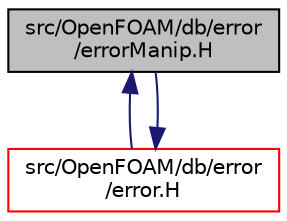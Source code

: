 digraph "src/OpenFOAM/db/error/errorManip.H"
{
  bgcolor="transparent";
  edge [fontname="Helvetica",fontsize="10",labelfontname="Helvetica",labelfontsize="10"];
  node [fontname="Helvetica",fontsize="10",shape=record];
  Node1 [label="src/OpenFOAM/db/error\l/errorManip.H",height=0.2,width=0.4,color="black", fillcolor="grey75", style="filled", fontcolor="black"];
  Node1 -> Node2 [dir="back",color="midnightblue",fontsize="10",style="solid",fontname="Helvetica"];
  Node2 [label="src/OpenFOAM/db/error\l/error.H",height=0.2,width=0.4,color="red",URL="$a07850.html"];
  Node2 -> Node1 [dir="back",color="midnightblue",fontsize="10",style="solid",fontname="Helvetica"];
}
